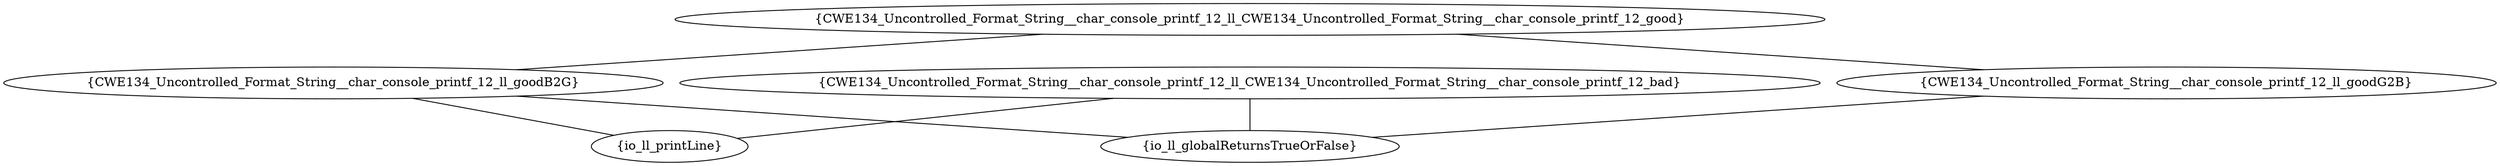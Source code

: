 graph "cg graph" {
CWE134_Uncontrolled_Format_String__char_console_printf_12_ll_goodG2B [label="{CWE134_Uncontrolled_Format_String__char_console_printf_12_ll_goodG2B}"];
io_ll_globalReturnsTrueOrFalse [label="{io_ll_globalReturnsTrueOrFalse}"];
CWE134_Uncontrolled_Format_String__char_console_printf_12_ll_goodB2G [label="{CWE134_Uncontrolled_Format_String__char_console_printf_12_ll_goodB2G}"];
io_ll_printLine [label="{io_ll_printLine}"];
CWE134_Uncontrolled_Format_String__char_console_printf_12_ll_CWE134_Uncontrolled_Format_String__char_console_printf_12_good [label="{CWE134_Uncontrolled_Format_String__char_console_printf_12_ll_CWE134_Uncontrolled_Format_String__char_console_printf_12_good}"];
CWE134_Uncontrolled_Format_String__char_console_printf_12_ll_CWE134_Uncontrolled_Format_String__char_console_printf_12_bad [label="{CWE134_Uncontrolled_Format_String__char_console_printf_12_ll_CWE134_Uncontrolled_Format_String__char_console_printf_12_bad}"];
CWE134_Uncontrolled_Format_String__char_console_printf_12_ll_goodG2B -- io_ll_globalReturnsTrueOrFalse;
CWE134_Uncontrolled_Format_String__char_console_printf_12_ll_goodB2G -- io_ll_globalReturnsTrueOrFalse;
CWE134_Uncontrolled_Format_String__char_console_printf_12_ll_goodB2G -- io_ll_printLine;
CWE134_Uncontrolled_Format_String__char_console_printf_12_ll_CWE134_Uncontrolled_Format_String__char_console_printf_12_good -- CWE134_Uncontrolled_Format_String__char_console_printf_12_ll_goodB2G;
CWE134_Uncontrolled_Format_String__char_console_printf_12_ll_CWE134_Uncontrolled_Format_String__char_console_printf_12_good -- CWE134_Uncontrolled_Format_String__char_console_printf_12_ll_goodG2B;
CWE134_Uncontrolled_Format_String__char_console_printf_12_ll_CWE134_Uncontrolled_Format_String__char_console_printf_12_bad -- io_ll_globalReturnsTrueOrFalse;
CWE134_Uncontrolled_Format_String__char_console_printf_12_ll_CWE134_Uncontrolled_Format_String__char_console_printf_12_bad -- io_ll_printLine;
}
